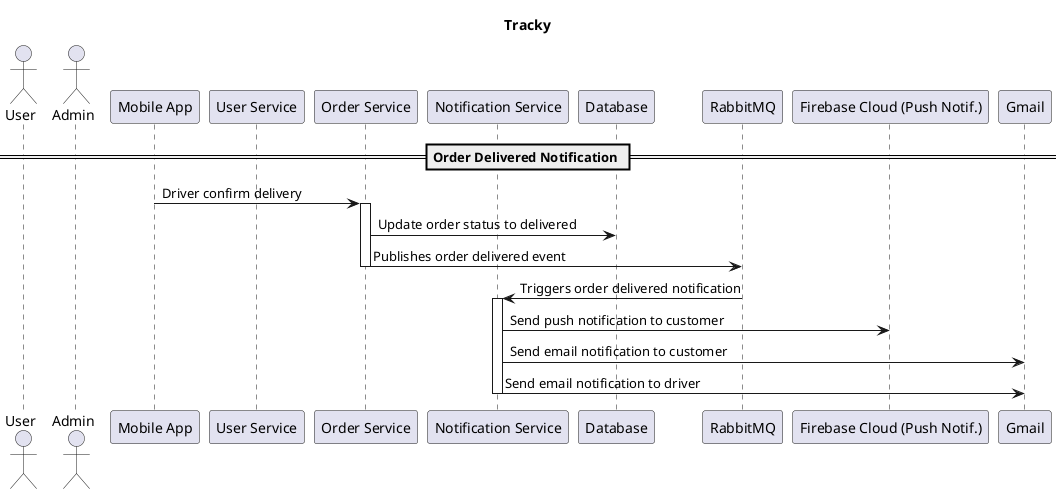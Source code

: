 @startuml TrackyCloudSequence
title Tracky

actor User as U
actor Admin as ADM

participant "Mobile App" as MA
participant "User Service" as US
participant "Order Service" as OS
participant "Notification Service" as NS

participant "Database" as DB
participant "RabbitMQ" as RMQ

participant "Firebase Cloud (Push Notif.)" as FCM
participant "Gmail" as GM

== Order Delivered Notification ==

MA -> OS: Driver confirm delivery

activate OS
OS -> DB: Update order status to delivered
OS -> RMQ: Publishes order delivered event
deactivate OS

RMQ -> NS: Triggers order delivered notification

activate NS
NS -> FCM: Send push notification to customer
NS -> GM: Send email notification to customer
NS -> GM: Send email notification to driver
deactivate NS

@enduml